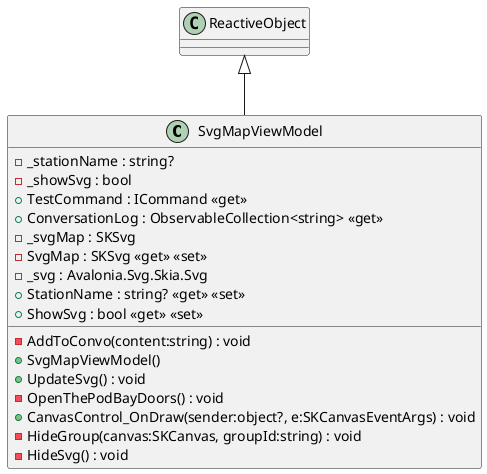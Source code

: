 @startuml
class SvgMapViewModel {
    - _stationName : string?
    - _showSvg : bool
    + TestCommand : ICommand <<get>>
    + ConversationLog : ObservableCollection<string> <<get>>
    - _svgMap : SKSvg
    - SvgMap : SKSvg <<get>> <<set>>
    - _svg : Avalonia.Svg.Skia.Svg
    - AddToConvo(content:string) : void
    + SvgMapViewModel()
    + StationName : string? <<get>> <<set>>
    + ShowSvg : bool <<get>> <<set>>
    + UpdateSvg() : void
    - OpenThePodBayDoors() : void
    + CanvasControl_OnDraw(sender:object?, e:SKCanvasEventArgs) : void
    - HideGroup(canvas:SKCanvas, groupId:string) : void
    - HideSvg() : void
}
ReactiveObject <|-- SvgMapViewModel
@enduml
